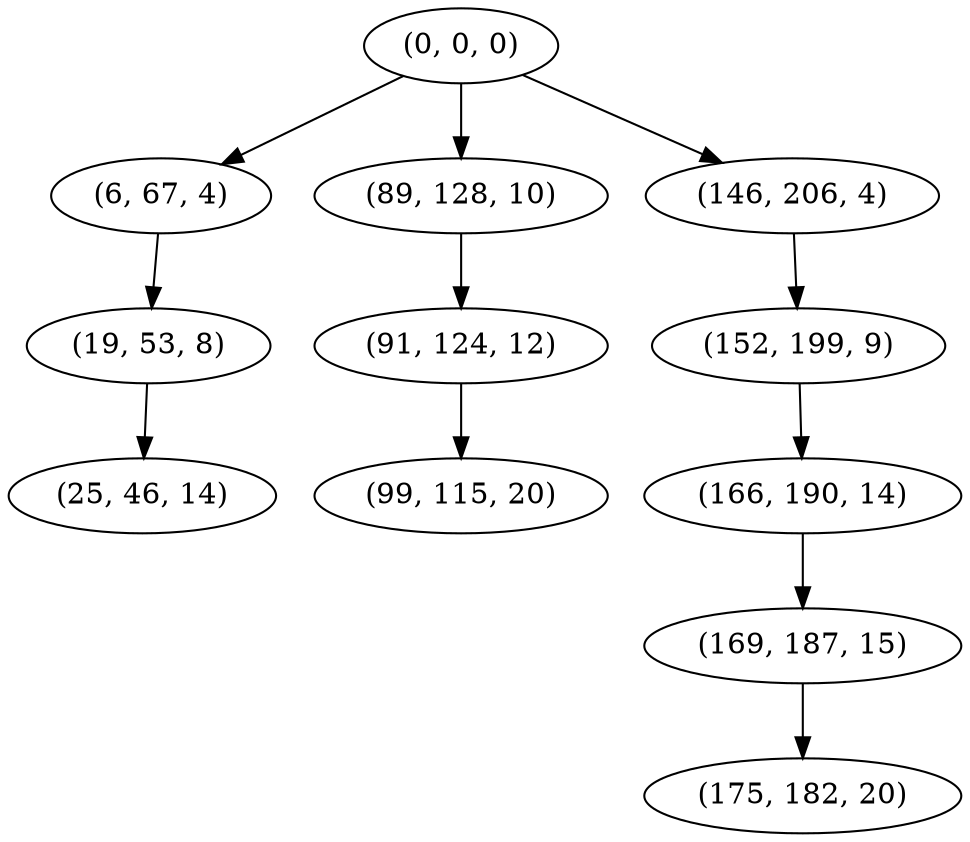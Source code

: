 digraph tree {
    "(0, 0, 0)";
    "(6, 67, 4)";
    "(19, 53, 8)";
    "(25, 46, 14)";
    "(89, 128, 10)";
    "(91, 124, 12)";
    "(99, 115, 20)";
    "(146, 206, 4)";
    "(152, 199, 9)";
    "(166, 190, 14)";
    "(169, 187, 15)";
    "(175, 182, 20)";
    "(0, 0, 0)" -> "(6, 67, 4)";
    "(0, 0, 0)" -> "(89, 128, 10)";
    "(0, 0, 0)" -> "(146, 206, 4)";
    "(6, 67, 4)" -> "(19, 53, 8)";
    "(19, 53, 8)" -> "(25, 46, 14)";
    "(89, 128, 10)" -> "(91, 124, 12)";
    "(91, 124, 12)" -> "(99, 115, 20)";
    "(146, 206, 4)" -> "(152, 199, 9)";
    "(152, 199, 9)" -> "(166, 190, 14)";
    "(166, 190, 14)" -> "(169, 187, 15)";
    "(169, 187, 15)" -> "(175, 182, 20)";
}
